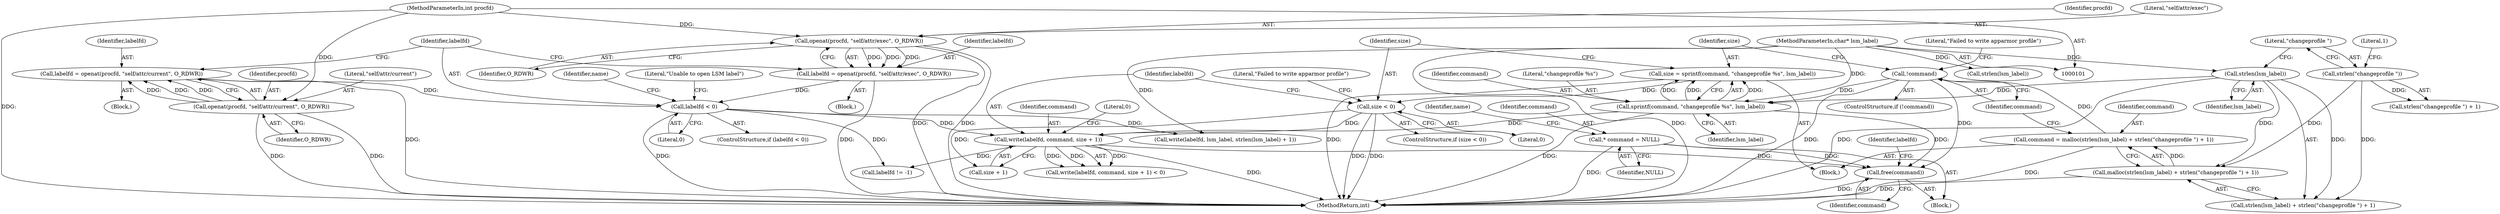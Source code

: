 digraph "0_lxc_81f466d05f2a89cb4f122ef7f593ff3f279b165c_0@API" {
"1000276" [label="(Call,free(command))"];
"1000224" [label="(Call,write(labelfd, command, size + 1))"];
"1000164" [label="(Call,labelfd < 0)"];
"1000157" [label="(Call,labelfd = openat(procfd, \"self/attr/current\", O_RDWR))"];
"1000159" [label="(Call,openat(procfd, \"self/attr/current\", O_RDWR))"];
"1000102" [label="(MethodParameterIn,int procfd)"];
"1000149" [label="(Call,labelfd = openat(procfd, \"self/attr/exec\", O_RDWR))"];
"1000151" [label="(Call,openat(procfd, \"self/attr/exec\", O_RDWR))"];
"1000206" [label="(Call,sprintf(command, \"changeprofile %s\", lsm_label))"];
"1000194" [label="(Call,!command)"];
"1000183" [label="(Call,command = malloc(strlen(lsm_label) + strlen(\"changeprofile \") + 1))"];
"1000185" [label="(Call,malloc(strlen(lsm_label) + strlen(\"changeprofile \") + 1))"];
"1000187" [label="(Call,strlen(lsm_label))"];
"1000104" [label="(MethodParameterIn,char* lsm_label)"];
"1000190" [label="(Call,strlen(\"changeprofile \"))"];
"1000211" [label="(Call,size < 0)"];
"1000204" [label="(Call,size = sprintf(command, \"changeprofile %s\", lsm_label))"];
"1000117" [label="(Call,* command = NULL)"];
"1000205" [label="(Identifier,size)"];
"1000154" [label="(Identifier,O_RDWR)"];
"1000287" [label="(MethodReturn,int)"];
"1000189" [label="(Call,strlen(\"changeprofile \") + 1)"];
"1000148" [label="(Block,)"];
"1000195" [label="(Identifier,command)"];
"1000227" [label="(Call,size + 1)"];
"1000190" [label="(Call,strlen(\"changeprofile \"))"];
"1000280" [label="(Identifier,labelfd)"];
"1000185" [label="(Call,malloc(strlen(lsm_label) + strlen(\"changeprofile \") + 1))"];
"1000193" [label="(ControlStructure,if (!command))"];
"1000208" [label="(Literal,\"changeprofile %s\")"];
"1000117" [label="(Call,* command = NULL)"];
"1000163" [label="(ControlStructure,if (labelfd < 0))"];
"1000149" [label="(Call,labelfd = openat(procfd, \"self/attr/exec\", O_RDWR))"];
"1000249" [label="(Call,write(labelfd, lsm_label, strlen(lsm_label) + 1))"];
"1000253" [label="(Call,strlen(lsm_label))"];
"1000119" [label="(Identifier,NULL)"];
"1000169" [label="(Literal,\"Unable to open LSM label\")"];
"1000216" [label="(Literal,\"Failed to write apparmor profile\")"];
"1000211" [label="(Call,size < 0)"];
"1000224" [label="(Call,write(labelfd, command, size + 1))"];
"1000226" [label="(Identifier,command)"];
"1000102" [label="(MethodParameterIn,int procfd)"];
"1000206" [label="(Call,sprintf(command, \"changeprofile %s\", lsm_label))"];
"1000166" [label="(Literal,0)"];
"1000225" [label="(Identifier,labelfd)"];
"1000277" [label="(Identifier,command)"];
"1000159" [label="(Call,openat(procfd, \"self/attr/current\", O_RDWR))"];
"1000152" [label="(Identifier,procfd)"];
"1000192" [label="(Literal,1)"];
"1000162" [label="(Identifier,O_RDWR)"];
"1000209" [label="(Identifier,lsm_label)"];
"1000187" [label="(Call,strlen(lsm_label))"];
"1000178" [label="(Identifier,name)"];
"1000181" [label="(Block,)"];
"1000213" [label="(Literal,0)"];
"1000161" [label="(Literal,\"self/attr/current\")"];
"1000151" [label="(Call,openat(procfd, \"self/attr/exec\", O_RDWR))"];
"1000186" [label="(Call,strlen(lsm_label) + strlen(\"changeprofile \") + 1)"];
"1000276" [label="(Call,free(command))"];
"1000104" [label="(MethodParameterIn,char* lsm_label)"];
"1000153" [label="(Literal,\"self/attr/exec\")"];
"1000204" [label="(Call,size = sprintf(command, \"changeprofile %s\", lsm_label))"];
"1000150" [label="(Identifier,labelfd)"];
"1000160" [label="(Identifier,procfd)"];
"1000164" [label="(Call,labelfd < 0)"];
"1000212" [label="(Identifier,size)"];
"1000165" [label="(Identifier,labelfd)"];
"1000207" [label="(Identifier,command)"];
"1000118" [label="(Identifier,command)"];
"1000198" [label="(Literal,\"Failed to write apparmor profile\")"];
"1000156" [label="(Block,)"];
"1000121" [label="(Identifier,name)"];
"1000105" [label="(Block,)"];
"1000194" [label="(Call,!command)"];
"1000230" [label="(Literal,0)"];
"1000158" [label="(Identifier,labelfd)"];
"1000184" [label="(Identifier,command)"];
"1000191" [label="(Literal,\"changeprofile \")"];
"1000223" [label="(Call,write(labelfd, command, size + 1) < 0)"];
"1000210" [label="(ControlStructure,if (size < 0))"];
"1000183" [label="(Call,command = malloc(strlen(lsm_label) + strlen(\"changeprofile \") + 1))"];
"1000279" [label="(Call,labelfd != -1)"];
"1000157" [label="(Call,labelfd = openat(procfd, \"self/attr/current\", O_RDWR))"];
"1000188" [label="(Identifier,lsm_label)"];
"1000276" -> "1000105"  [label="AST: "];
"1000276" -> "1000277"  [label="CFG: "];
"1000277" -> "1000276"  [label="AST: "];
"1000280" -> "1000276"  [label="CFG: "];
"1000276" -> "1000287"  [label="DDG: "];
"1000224" -> "1000276"  [label="DDG: "];
"1000194" -> "1000276"  [label="DDG: "];
"1000206" -> "1000276"  [label="DDG: "];
"1000117" -> "1000276"  [label="DDG: "];
"1000224" -> "1000223"  [label="AST: "];
"1000224" -> "1000227"  [label="CFG: "];
"1000225" -> "1000224"  [label="AST: "];
"1000226" -> "1000224"  [label="AST: "];
"1000227" -> "1000224"  [label="AST: "];
"1000230" -> "1000224"  [label="CFG: "];
"1000224" -> "1000287"  [label="DDG: "];
"1000224" -> "1000223"  [label="DDG: "];
"1000224" -> "1000223"  [label="DDG: "];
"1000224" -> "1000223"  [label="DDG: "];
"1000164" -> "1000224"  [label="DDG: "];
"1000206" -> "1000224"  [label="DDG: "];
"1000211" -> "1000224"  [label="DDG: "];
"1000224" -> "1000279"  [label="DDG: "];
"1000164" -> "1000163"  [label="AST: "];
"1000164" -> "1000166"  [label="CFG: "];
"1000165" -> "1000164"  [label="AST: "];
"1000166" -> "1000164"  [label="AST: "];
"1000169" -> "1000164"  [label="CFG: "];
"1000178" -> "1000164"  [label="CFG: "];
"1000164" -> "1000287"  [label="DDG: "];
"1000157" -> "1000164"  [label="DDG: "];
"1000149" -> "1000164"  [label="DDG: "];
"1000164" -> "1000249"  [label="DDG: "];
"1000164" -> "1000279"  [label="DDG: "];
"1000157" -> "1000156"  [label="AST: "];
"1000157" -> "1000159"  [label="CFG: "];
"1000158" -> "1000157"  [label="AST: "];
"1000159" -> "1000157"  [label="AST: "];
"1000165" -> "1000157"  [label="CFG: "];
"1000157" -> "1000287"  [label="DDG: "];
"1000159" -> "1000157"  [label="DDG: "];
"1000159" -> "1000157"  [label="DDG: "];
"1000159" -> "1000157"  [label="DDG: "];
"1000159" -> "1000162"  [label="CFG: "];
"1000160" -> "1000159"  [label="AST: "];
"1000161" -> "1000159"  [label="AST: "];
"1000162" -> "1000159"  [label="AST: "];
"1000159" -> "1000287"  [label="DDG: "];
"1000159" -> "1000287"  [label="DDG: "];
"1000102" -> "1000159"  [label="DDG: "];
"1000102" -> "1000101"  [label="AST: "];
"1000102" -> "1000287"  [label="DDG: "];
"1000102" -> "1000151"  [label="DDG: "];
"1000149" -> "1000148"  [label="AST: "];
"1000149" -> "1000151"  [label="CFG: "];
"1000150" -> "1000149"  [label="AST: "];
"1000151" -> "1000149"  [label="AST: "];
"1000165" -> "1000149"  [label="CFG: "];
"1000149" -> "1000287"  [label="DDG: "];
"1000151" -> "1000149"  [label="DDG: "];
"1000151" -> "1000149"  [label="DDG: "];
"1000151" -> "1000149"  [label="DDG: "];
"1000151" -> "1000154"  [label="CFG: "];
"1000152" -> "1000151"  [label="AST: "];
"1000153" -> "1000151"  [label="AST: "];
"1000154" -> "1000151"  [label="AST: "];
"1000151" -> "1000287"  [label="DDG: "];
"1000151" -> "1000287"  [label="DDG: "];
"1000206" -> "1000204"  [label="AST: "];
"1000206" -> "1000209"  [label="CFG: "];
"1000207" -> "1000206"  [label="AST: "];
"1000208" -> "1000206"  [label="AST: "];
"1000209" -> "1000206"  [label="AST: "];
"1000204" -> "1000206"  [label="CFG: "];
"1000206" -> "1000287"  [label="DDG: "];
"1000206" -> "1000204"  [label="DDG: "];
"1000206" -> "1000204"  [label="DDG: "];
"1000206" -> "1000204"  [label="DDG: "];
"1000194" -> "1000206"  [label="DDG: "];
"1000187" -> "1000206"  [label="DDG: "];
"1000104" -> "1000206"  [label="DDG: "];
"1000194" -> "1000193"  [label="AST: "];
"1000194" -> "1000195"  [label="CFG: "];
"1000195" -> "1000194"  [label="AST: "];
"1000198" -> "1000194"  [label="CFG: "];
"1000205" -> "1000194"  [label="CFG: "];
"1000194" -> "1000287"  [label="DDG: "];
"1000183" -> "1000194"  [label="DDG: "];
"1000183" -> "1000181"  [label="AST: "];
"1000183" -> "1000185"  [label="CFG: "];
"1000184" -> "1000183"  [label="AST: "];
"1000185" -> "1000183"  [label="AST: "];
"1000195" -> "1000183"  [label="CFG: "];
"1000183" -> "1000287"  [label="DDG: "];
"1000185" -> "1000183"  [label="DDG: "];
"1000185" -> "1000186"  [label="CFG: "];
"1000186" -> "1000185"  [label="AST: "];
"1000185" -> "1000287"  [label="DDG: "];
"1000187" -> "1000185"  [label="DDG: "];
"1000190" -> "1000185"  [label="DDG: "];
"1000187" -> "1000186"  [label="AST: "];
"1000187" -> "1000188"  [label="CFG: "];
"1000188" -> "1000187"  [label="AST: "];
"1000191" -> "1000187"  [label="CFG: "];
"1000187" -> "1000287"  [label="DDG: "];
"1000187" -> "1000186"  [label="DDG: "];
"1000104" -> "1000187"  [label="DDG: "];
"1000104" -> "1000101"  [label="AST: "];
"1000104" -> "1000287"  [label="DDG: "];
"1000104" -> "1000249"  [label="DDG: "];
"1000104" -> "1000253"  [label="DDG: "];
"1000190" -> "1000189"  [label="AST: "];
"1000190" -> "1000191"  [label="CFG: "];
"1000191" -> "1000190"  [label="AST: "];
"1000192" -> "1000190"  [label="CFG: "];
"1000190" -> "1000186"  [label="DDG: "];
"1000190" -> "1000189"  [label="DDG: "];
"1000211" -> "1000210"  [label="AST: "];
"1000211" -> "1000213"  [label="CFG: "];
"1000212" -> "1000211"  [label="AST: "];
"1000213" -> "1000211"  [label="AST: "];
"1000216" -> "1000211"  [label="CFG: "];
"1000225" -> "1000211"  [label="CFG: "];
"1000211" -> "1000287"  [label="DDG: "];
"1000211" -> "1000287"  [label="DDG: "];
"1000204" -> "1000211"  [label="DDG: "];
"1000211" -> "1000227"  [label="DDG: "];
"1000204" -> "1000181"  [label="AST: "];
"1000205" -> "1000204"  [label="AST: "];
"1000212" -> "1000204"  [label="CFG: "];
"1000204" -> "1000287"  [label="DDG: "];
"1000117" -> "1000105"  [label="AST: "];
"1000117" -> "1000119"  [label="CFG: "];
"1000118" -> "1000117"  [label="AST: "];
"1000119" -> "1000117"  [label="AST: "];
"1000121" -> "1000117"  [label="CFG: "];
"1000117" -> "1000287"  [label="DDG: "];
}
